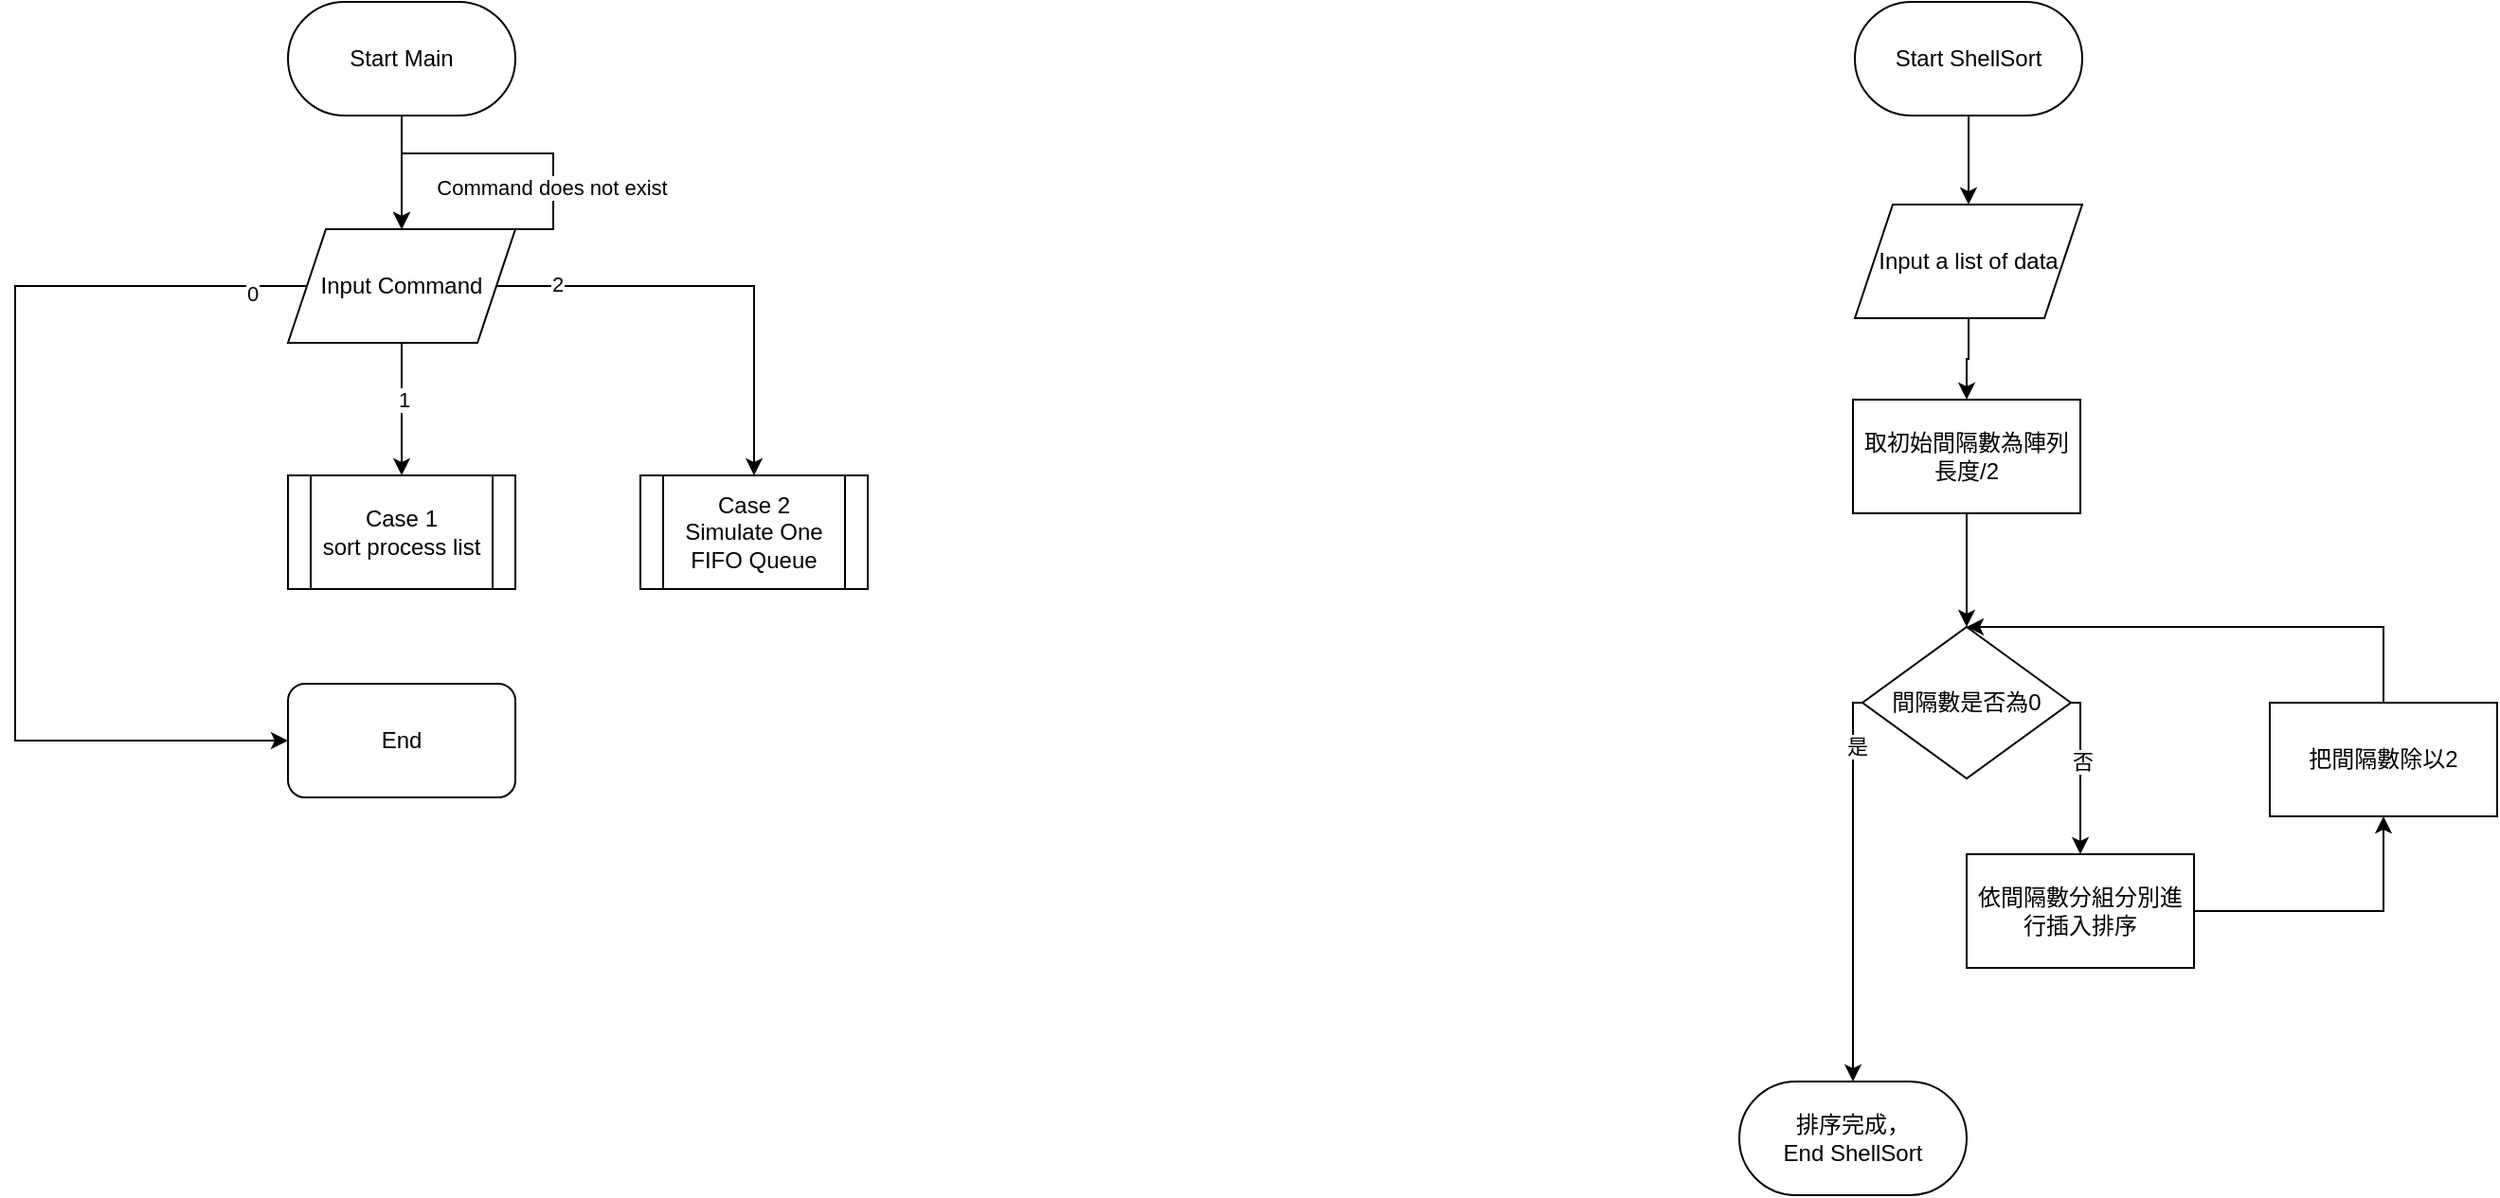 <mxfile version="22.1.4" type="github">
  <diagram name="第 1 页" id="E0AtgV7Ir-Fn50yhCpMO">
    <mxGraphModel dx="1380" dy="-428" grid="1" gridSize="10" guides="1" tooltips="1" connect="1" arrows="1" fold="1" page="1" pageScale="1" pageWidth="827" pageHeight="1169" math="0" shadow="0">
      <root>
        <mxCell id="0" />
        <mxCell id="1" parent="0" />
        <mxCell id="-Pc0Nn8J1ObWVPzZ8QN1-1" style="edgeStyle=orthogonalEdgeStyle;rounded=0;orthogonalLoop=1;jettySize=auto;html=1;entryX=0.5;entryY=0;entryDx=0;entryDy=0;" edge="1" parent="1" source="-Pc0Nn8J1ObWVPzZ8QN1-2" target="-Pc0Nn8J1ObWVPzZ8QN1-7">
          <mxGeometry relative="1" as="geometry" />
        </mxCell>
        <mxCell id="-Pc0Nn8J1ObWVPzZ8QN1-2" value="Start Main" style="rounded=1;whiteSpace=wrap;html=1;arcSize=50;" vertex="1" parent="1">
          <mxGeometry x="354" y="1220" width="120" height="60" as="geometry" />
        </mxCell>
        <mxCell id="-Pc0Nn8J1ObWVPzZ8QN1-26" style="edgeStyle=orthogonalEdgeStyle;rounded=0;orthogonalLoop=1;jettySize=auto;html=1;entryX=0.5;entryY=0;entryDx=0;entryDy=0;" edge="1" parent="1" source="-Pc0Nn8J1ObWVPzZ8QN1-7" target="-Pc0Nn8J1ObWVPzZ8QN1-25">
          <mxGeometry relative="1" as="geometry" />
        </mxCell>
        <mxCell id="-Pc0Nn8J1ObWVPzZ8QN1-29" value="1" style="edgeLabel;html=1;align=center;verticalAlign=middle;resizable=0;points=[];" vertex="1" connectable="0" parent="-Pc0Nn8J1ObWVPzZ8QN1-26">
          <mxGeometry x="-0.138" y="1" relative="1" as="geometry">
            <mxPoint as="offset" />
          </mxGeometry>
        </mxCell>
        <mxCell id="-Pc0Nn8J1ObWVPzZ8QN1-27" style="edgeStyle=orthogonalEdgeStyle;rounded=0;orthogonalLoop=1;jettySize=auto;html=1;entryX=0;entryY=0.5;entryDx=0;entryDy=0;" edge="1" parent="1" source="-Pc0Nn8J1ObWVPzZ8QN1-7" target="-Pc0Nn8J1ObWVPzZ8QN1-8">
          <mxGeometry relative="1" as="geometry">
            <Array as="points">
              <mxPoint x="210" y="1370" />
              <mxPoint x="210" y="1610" />
            </Array>
          </mxGeometry>
        </mxCell>
        <mxCell id="-Pc0Nn8J1ObWVPzZ8QN1-28" value="0" style="edgeLabel;html=1;align=center;verticalAlign=middle;resizable=0;points=[];" vertex="1" connectable="0" parent="-Pc0Nn8J1ObWVPzZ8QN1-27">
          <mxGeometry x="-0.89" y="4" relative="1" as="geometry">
            <mxPoint as="offset" />
          </mxGeometry>
        </mxCell>
        <mxCell id="-Pc0Nn8J1ObWVPzZ8QN1-31" style="edgeStyle=orthogonalEdgeStyle;rounded=0;orthogonalLoop=1;jettySize=auto;html=1;entryX=0.5;entryY=0;entryDx=0;entryDy=0;" edge="1" parent="1" source="-Pc0Nn8J1ObWVPzZ8QN1-7" target="-Pc0Nn8J1ObWVPzZ8QN1-30">
          <mxGeometry relative="1" as="geometry" />
        </mxCell>
        <mxCell id="-Pc0Nn8J1ObWVPzZ8QN1-32" value="2" style="edgeLabel;html=1;align=center;verticalAlign=middle;resizable=0;points=[];" vertex="1" connectable="0" parent="-Pc0Nn8J1ObWVPzZ8QN1-31">
          <mxGeometry x="-0.73" y="1" relative="1" as="geometry">
            <mxPoint as="offset" />
          </mxGeometry>
        </mxCell>
        <mxCell id="-Pc0Nn8J1ObWVPzZ8QN1-7" value="Input Command" style="shape=parallelogram;perimeter=parallelogramPerimeter;whiteSpace=wrap;html=1;fixedSize=1;" vertex="1" parent="1">
          <mxGeometry x="354" y="1340" width="120" height="60" as="geometry" />
        </mxCell>
        <mxCell id="-Pc0Nn8J1ObWVPzZ8QN1-8" value="End" style="rounded=1;whiteSpace=wrap;html=1;" vertex="1" parent="1">
          <mxGeometry x="354" y="1580" width="120" height="60" as="geometry" />
        </mxCell>
        <mxCell id="-Pc0Nn8J1ObWVPzZ8QN1-18" style="edgeStyle=orthogonalEdgeStyle;rounded=0;orthogonalLoop=1;jettySize=auto;html=1;entryX=0.5;entryY=0;entryDx=0;entryDy=0;" edge="1" parent="1" source="-Pc0Nn8J1ObWVPzZ8QN1-7" target="-Pc0Nn8J1ObWVPzZ8QN1-7">
          <mxGeometry relative="1" as="geometry">
            <Array as="points">
              <mxPoint x="494" y="1340" />
              <mxPoint x="494" y="1300" />
              <mxPoint x="414" y="1300" />
            </Array>
          </mxGeometry>
        </mxCell>
        <mxCell id="-Pc0Nn8J1ObWVPzZ8QN1-19" value="Command does not exist" style="edgeLabel;html=1;align=center;verticalAlign=middle;resizable=0;points=[];" vertex="1" connectable="0" parent="-Pc0Nn8J1ObWVPzZ8QN1-18">
          <mxGeometry x="-0.534" y="1" relative="1" as="geometry">
            <mxPoint as="offset" />
          </mxGeometry>
        </mxCell>
        <mxCell id="-Pc0Nn8J1ObWVPzZ8QN1-25" value="Case 1&lt;br&gt;sort process list" style="shape=process;whiteSpace=wrap;html=1;backgroundOutline=1;" vertex="1" parent="1">
          <mxGeometry x="354" y="1470" width="120" height="60" as="geometry" />
        </mxCell>
        <mxCell id="-Pc0Nn8J1ObWVPzZ8QN1-30" value="Case 2&lt;br&gt;Simulate One FIFO Queue" style="shape=process;whiteSpace=wrap;html=1;backgroundOutline=1;" vertex="1" parent="1">
          <mxGeometry x="540" y="1470" width="120" height="60" as="geometry" />
        </mxCell>
        <mxCell id="-Pc0Nn8J1ObWVPzZ8QN1-38" style="edgeStyle=orthogonalEdgeStyle;rounded=0;orthogonalLoop=1;jettySize=auto;html=1;entryX=0.5;entryY=0;entryDx=0;entryDy=0;" edge="1" parent="1" source="-Pc0Nn8J1ObWVPzZ8QN1-33" target="-Pc0Nn8J1ObWVPzZ8QN1-34">
          <mxGeometry relative="1" as="geometry" />
        </mxCell>
        <mxCell id="-Pc0Nn8J1ObWVPzZ8QN1-33" value="Start ShellSort" style="rounded=1;whiteSpace=wrap;html=1;arcSize=50;" vertex="1" parent="1">
          <mxGeometry x="1181" y="1220" width="120" height="60" as="geometry" />
        </mxCell>
        <mxCell id="-Pc0Nn8J1ObWVPzZ8QN1-37" style="edgeStyle=orthogonalEdgeStyle;rounded=0;orthogonalLoop=1;jettySize=auto;html=1;entryX=0.5;entryY=0;entryDx=0;entryDy=0;" edge="1" parent="1" source="-Pc0Nn8J1ObWVPzZ8QN1-34" target="-Pc0Nn8J1ObWVPzZ8QN1-35">
          <mxGeometry relative="1" as="geometry" />
        </mxCell>
        <mxCell id="-Pc0Nn8J1ObWVPzZ8QN1-34" value="Input a list of data" style="shape=parallelogram;perimeter=parallelogramPerimeter;whiteSpace=wrap;html=1;fixedSize=1;" vertex="1" parent="1">
          <mxGeometry x="1181" y="1327" width="120" height="60" as="geometry" />
        </mxCell>
        <mxCell id="-Pc0Nn8J1ObWVPzZ8QN1-40" style="edgeStyle=orthogonalEdgeStyle;rounded=0;orthogonalLoop=1;jettySize=auto;html=1;entryX=0.5;entryY=0;entryDx=0;entryDy=0;" edge="1" parent="1" source="-Pc0Nn8J1ObWVPzZ8QN1-35" target="-Pc0Nn8J1ObWVPzZ8QN1-39">
          <mxGeometry relative="1" as="geometry" />
        </mxCell>
        <mxCell id="-Pc0Nn8J1ObWVPzZ8QN1-35" value="取初始間隔數為陣列長度/2" style="rounded=0;whiteSpace=wrap;html=1;" vertex="1" parent="1">
          <mxGeometry x="1180" y="1430" width="120" height="60" as="geometry" />
        </mxCell>
        <mxCell id="-Pc0Nn8J1ObWVPzZ8QN1-42" style="edgeStyle=orthogonalEdgeStyle;rounded=0;orthogonalLoop=1;jettySize=auto;html=1;entryX=0.5;entryY=0;entryDx=0;entryDy=0;" edge="1" parent="1" source="-Pc0Nn8J1ObWVPzZ8QN1-39" target="-Pc0Nn8J1ObWVPzZ8QN1-41">
          <mxGeometry relative="1" as="geometry">
            <Array as="points">
              <mxPoint x="1300" y="1590" />
            </Array>
          </mxGeometry>
        </mxCell>
        <mxCell id="-Pc0Nn8J1ObWVPzZ8QN1-46" value="否" style="edgeLabel;html=1;align=center;verticalAlign=middle;resizable=0;points=[];" vertex="1" connectable="0" parent="-Pc0Nn8J1ObWVPzZ8QN1-42">
          <mxGeometry x="-0.156" y="1" relative="1" as="geometry">
            <mxPoint as="offset" />
          </mxGeometry>
        </mxCell>
        <mxCell id="-Pc0Nn8J1ObWVPzZ8QN1-48" style="edgeStyle=orthogonalEdgeStyle;rounded=0;orthogonalLoop=1;jettySize=auto;html=1;entryX=0.5;entryY=0;entryDx=0;entryDy=0;" edge="1" parent="1" source="-Pc0Nn8J1ObWVPzZ8QN1-39" target="-Pc0Nn8J1ObWVPzZ8QN1-47">
          <mxGeometry relative="1" as="geometry">
            <Array as="points">
              <mxPoint x="1180" y="1590" />
            </Array>
          </mxGeometry>
        </mxCell>
        <mxCell id="-Pc0Nn8J1ObWVPzZ8QN1-49" value="是" style="edgeLabel;html=1;align=center;verticalAlign=middle;resizable=0;points=[];" vertex="1" connectable="0" parent="-Pc0Nn8J1ObWVPzZ8QN1-48">
          <mxGeometry x="-0.725" y="2" relative="1" as="geometry">
            <mxPoint as="offset" />
          </mxGeometry>
        </mxCell>
        <mxCell id="-Pc0Nn8J1ObWVPzZ8QN1-39" value="間隔數是否為0" style="rhombus;whiteSpace=wrap;html=1;" vertex="1" parent="1">
          <mxGeometry x="1185" y="1550" width="110" height="80" as="geometry" />
        </mxCell>
        <mxCell id="-Pc0Nn8J1ObWVPzZ8QN1-50" style="edgeStyle=orthogonalEdgeStyle;rounded=0;orthogonalLoop=1;jettySize=auto;html=1;entryX=0.5;entryY=1;entryDx=0;entryDy=0;" edge="1" parent="1" source="-Pc0Nn8J1ObWVPzZ8QN1-41" target="-Pc0Nn8J1ObWVPzZ8QN1-43">
          <mxGeometry relative="1" as="geometry" />
        </mxCell>
        <mxCell id="-Pc0Nn8J1ObWVPzZ8QN1-41" value="依間隔數分組分別進行插入排序" style="rounded=0;whiteSpace=wrap;html=1;" vertex="1" parent="1">
          <mxGeometry x="1240" y="1670" width="120" height="60" as="geometry" />
        </mxCell>
        <mxCell id="-Pc0Nn8J1ObWVPzZ8QN1-45" style="edgeStyle=orthogonalEdgeStyle;rounded=0;orthogonalLoop=1;jettySize=auto;html=1;entryX=0.5;entryY=0;entryDx=0;entryDy=0;" edge="1" parent="1" source="-Pc0Nn8J1ObWVPzZ8QN1-43" target="-Pc0Nn8J1ObWVPzZ8QN1-39">
          <mxGeometry relative="1" as="geometry">
            <Array as="points">
              <mxPoint x="1460" y="1550" />
            </Array>
          </mxGeometry>
        </mxCell>
        <mxCell id="-Pc0Nn8J1ObWVPzZ8QN1-43" value="把間隔數除以2" style="rounded=0;whiteSpace=wrap;html=1;" vertex="1" parent="1">
          <mxGeometry x="1400" y="1590" width="120" height="60" as="geometry" />
        </mxCell>
        <mxCell id="-Pc0Nn8J1ObWVPzZ8QN1-47" value="排序完成，&lt;br&gt;End ShellSort" style="rounded=1;whiteSpace=wrap;html=1;arcSize=50;" vertex="1" parent="1">
          <mxGeometry x="1120" y="1790" width="120" height="60" as="geometry" />
        </mxCell>
      </root>
    </mxGraphModel>
  </diagram>
</mxfile>
